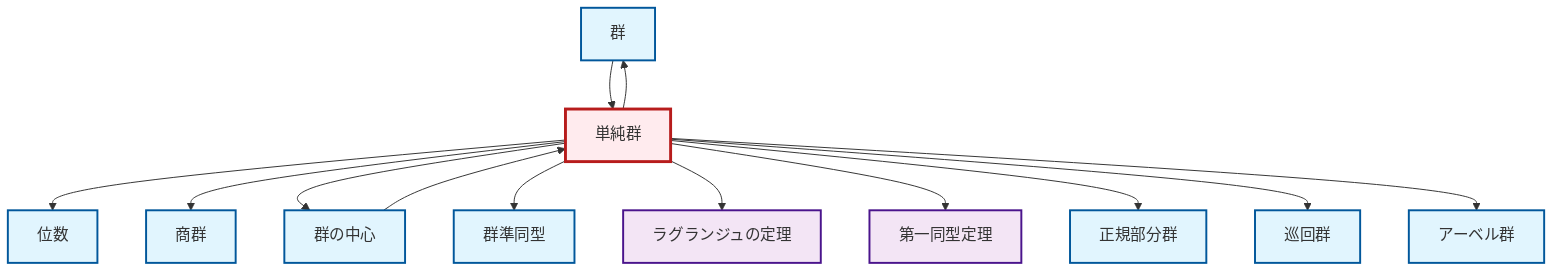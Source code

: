 graph TD
    classDef definition fill:#e1f5fe,stroke:#01579b,stroke-width:2px
    classDef theorem fill:#f3e5f5,stroke:#4a148c,stroke-width:2px
    classDef axiom fill:#fff3e0,stroke:#e65100,stroke-width:2px
    classDef example fill:#e8f5e9,stroke:#1b5e20,stroke-width:2px
    classDef current fill:#ffebee,stroke:#b71c1c,stroke-width:3px
    def-abelian-group["アーベル群"]:::definition
    def-order["位数"]:::definition
    def-cyclic-group["巡回群"]:::definition
    def-group["群"]:::definition
    def-normal-subgroup["正規部分群"]:::definition
    thm-lagrange["ラグランジュの定理"]:::theorem
    def-simple-group["単純群"]:::definition
    thm-first-isomorphism["第一同型定理"]:::theorem
    def-center-of-group["群の中心"]:::definition
    def-homomorphism["群準同型"]:::definition
    def-quotient-group["商群"]:::definition
    def-simple-group --> def-order
    def-center-of-group --> def-simple-group
    def-simple-group --> def-quotient-group
    def-simple-group --> def-center-of-group
    def-simple-group --> def-group
    def-simple-group --> def-homomorphism
    def-simple-group --> thm-lagrange
    def-simple-group --> thm-first-isomorphism
    def-simple-group --> def-normal-subgroup
    def-group --> def-simple-group
    def-simple-group --> def-cyclic-group
    def-simple-group --> def-abelian-group
    class def-simple-group current
